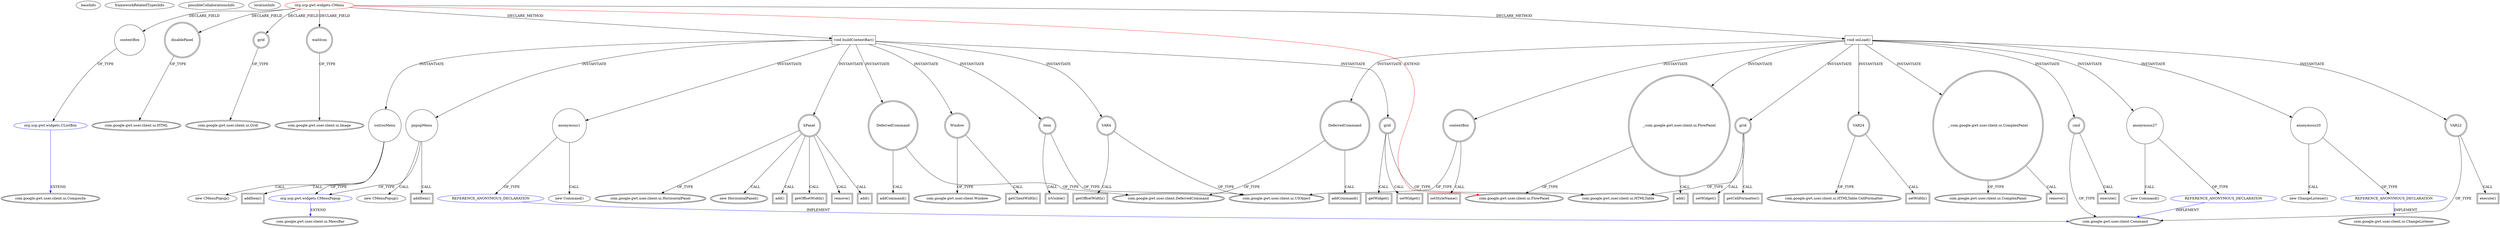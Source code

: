 digraph {
baseInfo[graphId=2973,category="extension_graph",isAnonymous=false,possibleRelation=true]
frameworkRelatedTypesInfo[0="com.google.gwt.user.client.ui.FlowPanel"]
possibleCollaborationsInfo[0="2973~FIELD_DECLARATION-~com.google.gwt.user.client.ui.FlowPanel ~com.google.gwt.user.client.ui.Composite ~false~false",1="2973~CLIENT_METHOD_DECLARATION-INSTANTIATION-CLIENT_METHOD_DECLARATION-INSTANTIATION-~com.google.gwt.user.client.ui.FlowPanel ~com.google.gwt.user.client.ui.MenuBar ~false~false",2="2973~CLIENT_METHOD_DECLARATION-INSTANTIATION-~com.google.gwt.user.client.ui.FlowPanel ~com.google.gwt.user.client.Command ~false~true",3="2973~CLIENT_METHOD_DECLARATION-INSTANTIATION-~com.google.gwt.user.client.ui.FlowPanel ~com.google.gwt.user.client.ui.ChangeListener ~false~true"]
locationInfo[projectName="hmiguellima-ugat",filePath="/hmiguellima-ugat/ugat-master/src/org/ucp/gwt/widgets/CMenu.java",contextSignature="CMenu",graphId="2973"]
0[label="org.ucp.gwt.widgets.CMenu",vertexType="ROOT_CLIENT_CLASS_DECLARATION",isFrameworkType=false,color=red]
1[label="com.google.gwt.user.client.ui.FlowPanel",vertexType="FRAMEWORK_CLASS_TYPE",isFrameworkType=true,peripheries=2]
2[label="contextBox",vertexType="FIELD_DECLARATION",isFrameworkType=false,shape=circle]
3[label="org.ucp.gwt.widgets.CListBox",vertexType="REFERENCE_CLIENT_CLASS_DECLARATION",isFrameworkType=false,color=blue]
4[label="com.google.gwt.user.client.ui.Composite",vertexType="FRAMEWORK_CLASS_TYPE",isFrameworkType=true,peripheries=2]
5[label="disablePanel",vertexType="FIELD_DECLARATION",isFrameworkType=true,peripheries=2,shape=circle]
6[label="com.google.gwt.user.client.ui.HTML",vertexType="FRAMEWORK_CLASS_TYPE",isFrameworkType=true,peripheries=2]
7[label="grid",vertexType="FIELD_DECLARATION",isFrameworkType=true,peripheries=2,shape=circle]
8[label="com.google.gwt.user.client.ui.Grid",vertexType="FRAMEWORK_CLASS_TYPE",isFrameworkType=true,peripheries=2]
9[label="waitIcon",vertexType="FIELD_DECLARATION",isFrameworkType=true,peripheries=2,shape=circle]
10[label="com.google.gwt.user.client.ui.Image",vertexType="FRAMEWORK_CLASS_TYPE",isFrameworkType=true,peripheries=2]
12[label="void buildContextBar()",vertexType="CLIENT_METHOD_DECLARATION",isFrameworkType=false,shape=box]
13[label="DeferredCommand",vertexType="VARIABLE_EXPRESION",isFrameworkType=true,peripheries=2,shape=circle]
15[label="com.google.gwt.user.client.DeferredCommand",vertexType="FRAMEWORK_CLASS_TYPE",isFrameworkType=true,peripheries=2]
14[label="addCommand()",vertexType="INSIDE_CALL",isFrameworkType=true,peripheries=2,shape=box]
17[label="anonymous1",vertexType="VARIABLE_EXPRESION",isFrameworkType=false,shape=circle]
18[label="REFERENCE_ANONYMOUS_DECLARATION",vertexType="REFERENCE_ANONYMOUS_DECLARATION",isFrameworkType=false,color=blue]
19[label="com.google.gwt.user.client.Command",vertexType="FRAMEWORK_INTERFACE_TYPE",isFrameworkType=true,peripheries=2]
16[label="new Command()",vertexType="CONSTRUCTOR_CALL",isFrameworkType=false]
21[label="hPanel",vertexType="VARIABLE_EXPRESION",isFrameworkType=true,peripheries=2,shape=circle]
22[label="com.google.gwt.user.client.ui.HorizontalPanel",vertexType="FRAMEWORK_CLASS_TYPE",isFrameworkType=true,peripheries=2]
20[label="new HorizontalPanel()",vertexType="CONSTRUCTOR_CALL",isFrameworkType=true,peripheries=2]
23[label="Window",vertexType="VARIABLE_EXPRESION",isFrameworkType=true,peripheries=2,shape=circle]
25[label="com.google.gwt.user.client.Window",vertexType="FRAMEWORK_CLASS_TYPE",isFrameworkType=true,peripheries=2]
24[label="getClientWidth()",vertexType="INSIDE_CALL",isFrameworkType=true,peripheries=2,shape=box]
26[label="VAR4",vertexType="VARIABLE_EXPRESION",isFrameworkType=true,peripheries=2,shape=circle]
28[label="com.google.gwt.user.client.ui.UIObject",vertexType="FRAMEWORK_CLASS_TYPE",isFrameworkType=true,peripheries=2]
27[label="getOffsetWidth()",vertexType="INSIDE_CALL",isFrameworkType=true,peripheries=2,shape=box]
29[label="grid",vertexType="VARIABLE_EXPRESION",isFrameworkType=true,peripheries=2,shape=circle]
31[label="com.google.gwt.user.client.ui.HTMLTable",vertexType="FRAMEWORK_CLASS_TYPE",isFrameworkType=true,peripheries=2]
30[label="getWidget()",vertexType="INSIDE_CALL",isFrameworkType=true,peripheries=2,shape=box]
33[label="setWidget()",vertexType="INSIDE_CALL",isFrameworkType=true,peripheries=2,shape=box]
35[label="add()",vertexType="INSIDE_CALL",isFrameworkType=true,peripheries=2,shape=box]
37[label="getOffsetWidth()",vertexType="INSIDE_CALL",isFrameworkType=true,peripheries=2,shape=box]
39[label="outrosMenu",vertexType="VARIABLE_EXPRESION",isFrameworkType=false,shape=circle]
40[label="org.ucp.gwt.widgets.CMenuPopup",vertexType="REFERENCE_CLIENT_CLASS_DECLARATION",isFrameworkType=false,color=blue]
41[label="com.google.gwt.user.client.ui.MenuBar",vertexType="FRAMEWORK_CLASS_TYPE",isFrameworkType=true,peripheries=2]
38[label="new CMenuPopup()",vertexType="CONSTRUCTOR_CALL",isFrameworkType=false]
43[label="remove()",vertexType="INSIDE_CALL",isFrameworkType=true,peripheries=2,shape=box]
44[label="item",vertexType="VARIABLE_EXPRESION",isFrameworkType=true,peripheries=2,shape=circle]
45[label="isVisible()",vertexType="INSIDE_CALL",isFrameworkType=true,peripheries=2,shape=box]
48[label="addItem()",vertexType="INSIDE_CALL",isFrameworkType=true,peripheries=2,shape=box]
50[label="popupMenu",vertexType="VARIABLE_EXPRESION",isFrameworkType=false,shape=circle]
49[label="new CMenuPopup()",vertexType="CONSTRUCTOR_CALL",isFrameworkType=false]
53[label="addItem()",vertexType="INSIDE_CALL",isFrameworkType=true,peripheries=2,shape=box]
55[label="add()",vertexType="INSIDE_CALL",isFrameworkType=true,peripheries=2,shape=box]
69[label="void onLoad()",vertexType="CLIENT_METHOD_DECLARATION",isFrameworkType=false,shape=box]
70[label="contextBox",vertexType="VARIABLE_EXPRESION",isFrameworkType=true,peripheries=2,shape=circle]
71[label="setStyleName()",vertexType="INSIDE_CALL",isFrameworkType=true,peripheries=2,shape=box]
74[label="anonymous20",vertexType="VARIABLE_EXPRESION",isFrameworkType=false,shape=circle]
75[label="REFERENCE_ANONYMOUS_DECLARATION",vertexType="REFERENCE_ANONYMOUS_DECLARATION",isFrameworkType=false,color=blue]
76[label="com.google.gwt.user.client.ui.ChangeListener",vertexType="FRAMEWORK_INTERFACE_TYPE",isFrameworkType=true,peripheries=2]
73[label="new ChangeListener()",vertexType="CONSTRUCTOR_CALL",isFrameworkType=false]
77[label="cmd",vertexType="VARIABLE_EXPRESION",isFrameworkType=true,peripheries=2,shape=circle]
78[label="execute()",vertexType="INSIDE_CALL",isFrameworkType=true,peripheries=2,shape=box]
80[label="VAR22",vertexType="VARIABLE_EXPRESION",isFrameworkType=true,peripheries=2,shape=circle]
81[label="execute()",vertexType="INSIDE_CALL",isFrameworkType=true,peripheries=2,shape=box]
83[label="grid",vertexType="VARIABLE_EXPRESION",isFrameworkType=true,peripheries=2,shape=circle]
84[label="setWidget()",vertexType="INSIDE_CALL",isFrameworkType=true,peripheries=2,shape=box]
86[label="VAR24",vertexType="VARIABLE_EXPRESION",isFrameworkType=true,peripheries=2,shape=circle]
88[label="com.google.gwt.user.client.ui.HTMLTable.CellFormatter",vertexType="FRAMEWORK_CLASS_TYPE",isFrameworkType=true,peripheries=2]
87[label="setWidth()",vertexType="INSIDE_CALL",isFrameworkType=true,peripheries=2,shape=box]
90[label="getCellFormatter()",vertexType="INSIDE_CALL",isFrameworkType=true,peripheries=2,shape=box]
91[label="DeferredCommand",vertexType="VARIABLE_EXPRESION",isFrameworkType=true,peripheries=2,shape=circle]
92[label="addCommand()",vertexType="INSIDE_CALL",isFrameworkType=true,peripheries=2,shape=box]
95[label="anonymous27",vertexType="VARIABLE_EXPRESION",isFrameworkType=false,shape=circle]
96[label="REFERENCE_ANONYMOUS_DECLARATION",vertexType="REFERENCE_ANONYMOUS_DECLARATION",isFrameworkType=false,color=blue]
94[label="new Command()",vertexType="CONSTRUCTOR_CALL",isFrameworkType=false]
98[label="_:com.google.gwt.user.client.ui.ComplexPanel",vertexType="VARIABLE_EXPRESION",isFrameworkType=true,peripheries=2,shape=circle]
100[label="com.google.gwt.user.client.ui.ComplexPanel",vertexType="FRAMEWORK_CLASS_TYPE",isFrameworkType=true,peripheries=2]
99[label="remove()",vertexType="INSIDE_CALL",isFrameworkType=true,peripheries=2,shape=box]
101[label="_:com.google.gwt.user.client.ui.FlowPanel",vertexType="VARIABLE_EXPRESION",isFrameworkType=true,peripheries=2,shape=circle]
102[label="add()",vertexType="INSIDE_CALL",isFrameworkType=true,peripheries=2,shape=box]
0->1[label="EXTEND",color=red]
0->2[label="DECLARE_FIELD"]
3->4[label="EXTEND",color=blue]
2->3[label="OF_TYPE"]
0->5[label="DECLARE_FIELD"]
5->6[label="OF_TYPE"]
0->7[label="DECLARE_FIELD"]
7->8[label="OF_TYPE"]
0->9[label="DECLARE_FIELD"]
9->10[label="OF_TYPE"]
0->12[label="DECLARE_METHOD"]
12->13[label="INSTANTIATE"]
13->15[label="OF_TYPE"]
13->14[label="CALL"]
12->17[label="INSTANTIATE"]
18->19[label="IMPLEMENT",color=blue]
17->18[label="OF_TYPE"]
17->16[label="CALL"]
12->21[label="INSTANTIATE"]
21->22[label="OF_TYPE"]
21->20[label="CALL"]
12->23[label="INSTANTIATE"]
23->25[label="OF_TYPE"]
23->24[label="CALL"]
12->26[label="INSTANTIATE"]
26->28[label="OF_TYPE"]
26->27[label="CALL"]
12->29[label="INSTANTIATE"]
29->31[label="OF_TYPE"]
29->30[label="CALL"]
29->33[label="CALL"]
21->35[label="CALL"]
21->37[label="CALL"]
12->39[label="INSTANTIATE"]
40->41[label="EXTEND",color=blue]
39->40[label="OF_TYPE"]
39->38[label="CALL"]
21->43[label="CALL"]
12->44[label="INSTANTIATE"]
44->28[label="OF_TYPE"]
44->45[label="CALL"]
39->48[label="CALL"]
12->50[label="INSTANTIATE"]
50->40[label="OF_TYPE"]
50->49[label="CALL"]
50->53[label="CALL"]
21->55[label="CALL"]
0->69[label="DECLARE_METHOD"]
69->70[label="INSTANTIATE"]
70->28[label="OF_TYPE"]
70->71[label="CALL"]
69->74[label="INSTANTIATE"]
75->76[label="IMPLEMENT",color=blue]
74->75[label="OF_TYPE"]
74->73[label="CALL"]
69->77[label="INSTANTIATE"]
77->19[label="OF_TYPE"]
77->78[label="CALL"]
69->80[label="INSTANTIATE"]
80->19[label="OF_TYPE"]
80->81[label="CALL"]
69->83[label="INSTANTIATE"]
83->31[label="OF_TYPE"]
83->84[label="CALL"]
69->86[label="INSTANTIATE"]
86->88[label="OF_TYPE"]
86->87[label="CALL"]
83->90[label="CALL"]
69->91[label="INSTANTIATE"]
91->15[label="OF_TYPE"]
91->92[label="CALL"]
69->95[label="INSTANTIATE"]
96->19[label="IMPLEMENT",color=blue]
95->96[label="OF_TYPE"]
95->94[label="CALL"]
69->98[label="INSTANTIATE"]
98->100[label="OF_TYPE"]
98->99[label="CALL"]
69->101[label="INSTANTIATE"]
101->1[label="OF_TYPE"]
101->102[label="CALL"]
}
